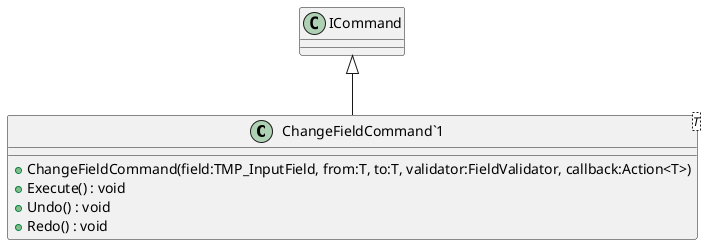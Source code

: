 @startuml
class "ChangeFieldCommand`1"<T> {
    + ChangeFieldCommand(field:TMP_InputField, from:T, to:T, validator:FieldValidator, callback:Action<T>)
    + Execute() : void
    + Undo() : void
    + Redo() : void
}
ICommand <|-- "ChangeFieldCommand`1"
@enduml
